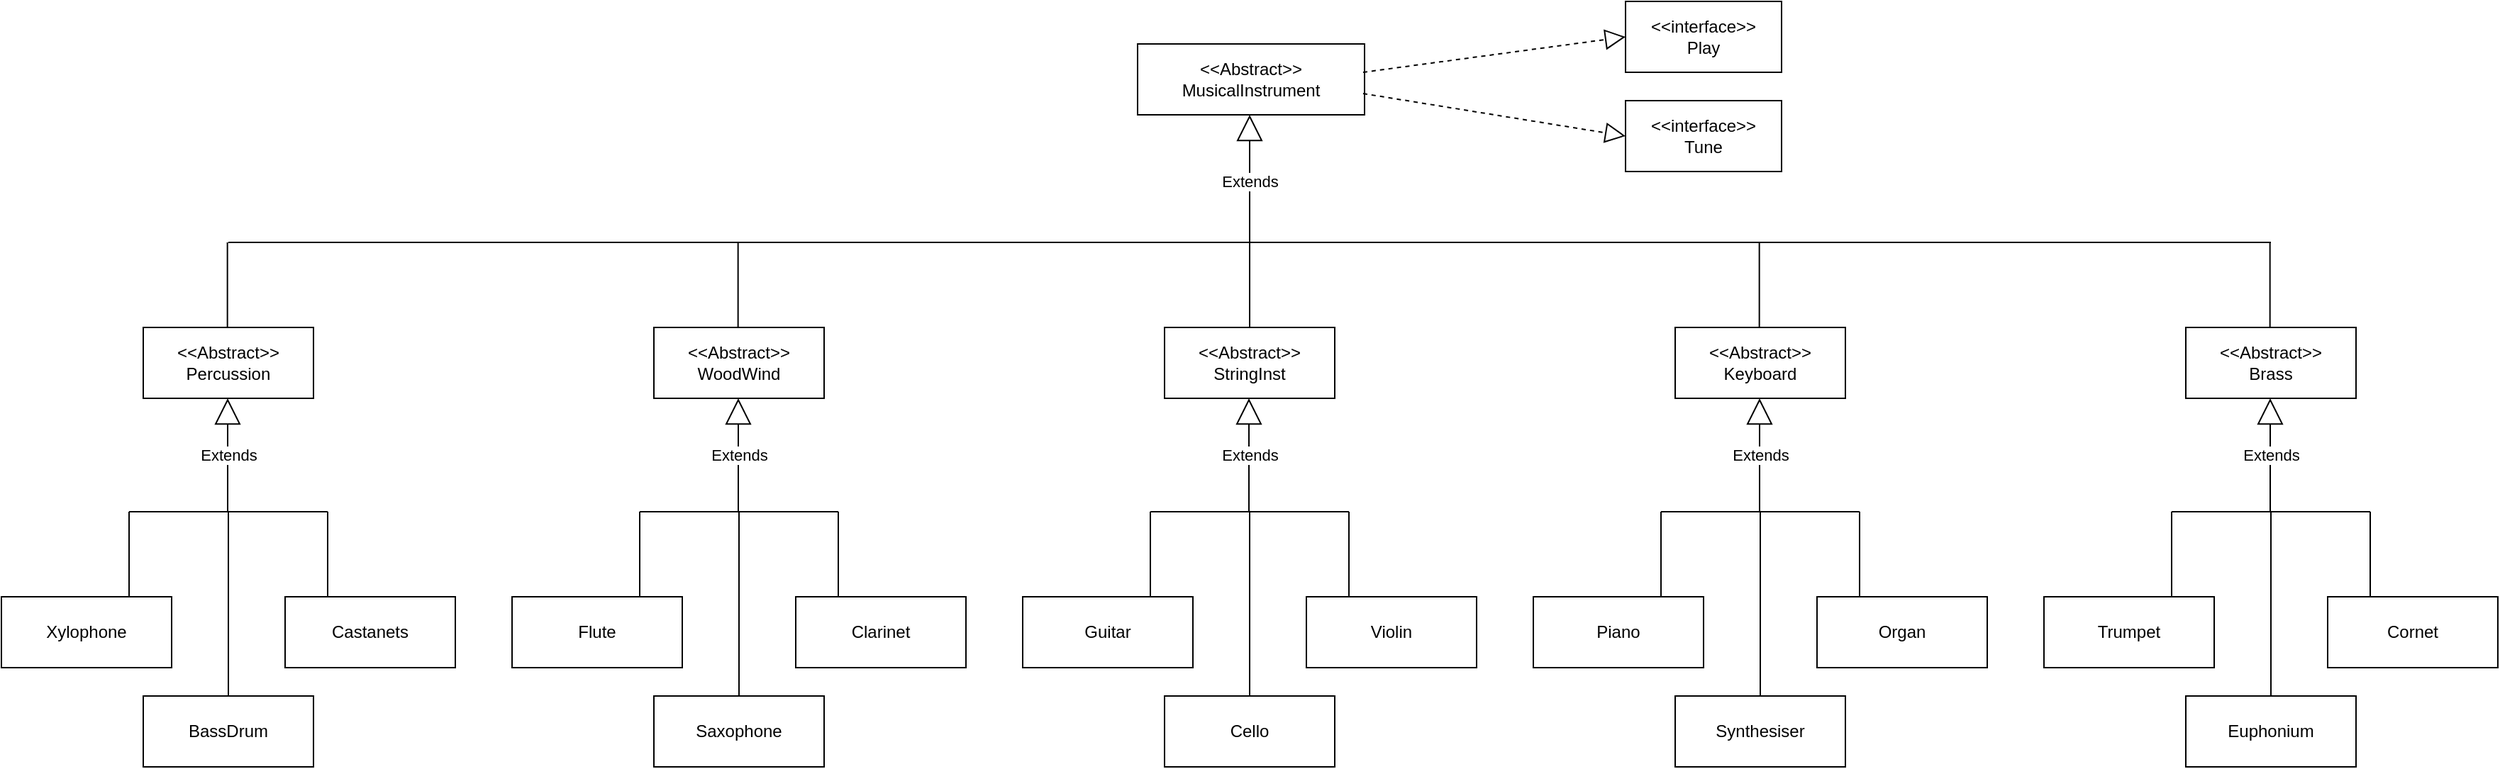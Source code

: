 <mxfile version="23.1.6" type="github" pages="2">
  <diagram name="Page-1" id="c4acf3e9-155e-7222-9cf6-157b1a14988f">
    <mxGraphModel dx="2092" dy="602" grid="1" gridSize="10" guides="1" tooltips="1" connect="1" arrows="1" fold="1" page="1" pageScale="1" pageWidth="850" pageHeight="1100" background="none" math="0" shadow="0">
      <root>
        <mxCell id="0" />
        <mxCell id="1" parent="0" />
        <mxCell id="VwYbgyeqXYnY6n16pQaH-1" value="&amp;lt;&amp;lt;Abstract&amp;gt;&amp;gt;&lt;br&gt;MusicalInstrument" style="html=1;whiteSpace=wrap;" parent="1" vertex="1">
          <mxGeometry x="346" y="40" width="160" height="50" as="geometry" />
        </mxCell>
        <mxCell id="VwYbgyeqXYnY6n16pQaH-15" value="Extends" style="endArrow=block;endSize=16;endFill=0;html=1;rounded=0;" parent="1" edge="1">
          <mxGeometry x="0.375" width="160" relative="1" as="geometry">
            <mxPoint x="425" y="240" as="sourcePoint" />
            <mxPoint x="425" y="90" as="targetPoint" />
            <mxPoint as="offset" />
          </mxGeometry>
        </mxCell>
        <mxCell id="VwYbgyeqXYnY6n16pQaH-19" value="Extends" style="endArrow=block;endSize=16;endFill=0;html=1;rounded=0;" parent="1" edge="1">
          <mxGeometry width="160" relative="1" as="geometry">
            <mxPoint x="424.5" y="370" as="sourcePoint" />
            <mxPoint x="424.5" y="290" as="targetPoint" />
          </mxGeometry>
        </mxCell>
        <mxCell id="VwYbgyeqXYnY6n16pQaH-26" value="" style="endArrow=none;html=1;rounded=0;" parent="1" edge="1">
          <mxGeometry width="50" height="50" relative="1" as="geometry">
            <mxPoint x="64.33" y="240" as="sourcePoint" />
            <mxPoint x="64.33" y="180" as="targetPoint" />
            <Array as="points" />
          </mxGeometry>
        </mxCell>
        <mxCell id="VwYbgyeqXYnY6n16pQaH-28" value="" style="endArrow=none;html=1;rounded=0;" parent="1" edge="1">
          <mxGeometry width="50" height="50" relative="1" as="geometry">
            <mxPoint x="784.33" y="240" as="sourcePoint" />
            <mxPoint x="784.33" y="180" as="targetPoint" />
            <Array as="points" />
          </mxGeometry>
        </mxCell>
        <mxCell id="VwYbgyeqXYnY6n16pQaH-29" value="&amp;lt;&amp;lt;Abstract&amp;gt;&amp;gt;&lt;br&gt;StringInst" style="html=1;whiteSpace=wrap;" parent="1" vertex="1">
          <mxGeometry x="365" y="240" width="120" height="50" as="geometry" />
        </mxCell>
        <mxCell id="VwYbgyeqXYnY6n16pQaH-32" value="&amp;lt;&amp;lt;Abstract&amp;gt;&amp;gt;&lt;br&gt;Brass" style="html=1;whiteSpace=wrap;" parent="1" vertex="1">
          <mxGeometry x="1085" y="240" width="120" height="50" as="geometry" />
        </mxCell>
        <mxCell id="VwYbgyeqXYnY6n16pQaH-33" value="&amp;lt;&amp;lt;Abstract&amp;gt;&amp;gt;&lt;br&gt;Keyboard" style="html=1;whiteSpace=wrap;" parent="1" vertex="1">
          <mxGeometry x="725" y="240" width="120" height="50" as="geometry" />
        </mxCell>
        <mxCell id="VwYbgyeqXYnY6n16pQaH-35" value="&amp;lt;&amp;lt;Abstract&amp;gt;&amp;gt;&lt;br&gt;WoodWind" style="html=1;whiteSpace=wrap;" parent="1" vertex="1">
          <mxGeometry x="5" y="240" width="120" height="50" as="geometry" />
        </mxCell>
        <mxCell id="VwYbgyeqXYnY6n16pQaH-37" value="" style="endArrow=none;html=1;rounded=0;" parent="1" edge="1">
          <mxGeometry width="50" height="50" relative="1" as="geometry">
            <mxPoint x="355" y="370" as="sourcePoint" />
            <mxPoint x="495" y="370" as="targetPoint" />
          </mxGeometry>
        </mxCell>
        <mxCell id="VwYbgyeqXYnY6n16pQaH-38" value="" style="endArrow=none;html=1;rounded=0;" parent="1" edge="1">
          <mxGeometry width="50" height="50" relative="1" as="geometry">
            <mxPoint x="495" y="430" as="sourcePoint" />
            <mxPoint x="495" y="370" as="targetPoint" />
            <Array as="points" />
          </mxGeometry>
        </mxCell>
        <mxCell id="VwYbgyeqXYnY6n16pQaH-39" value="" style="endArrow=none;html=1;rounded=0;" parent="1" edge="1">
          <mxGeometry width="50" height="50" relative="1" as="geometry">
            <mxPoint x="355" y="430" as="sourcePoint" />
            <mxPoint x="355" y="370" as="targetPoint" />
            <Array as="points" />
          </mxGeometry>
        </mxCell>
        <mxCell id="VwYbgyeqXYnY6n16pQaH-40" value="Violin" style="html=1;whiteSpace=wrap;" parent="1" vertex="1">
          <mxGeometry x="465" y="430" width="120" height="50" as="geometry" />
        </mxCell>
        <mxCell id="VwYbgyeqXYnY6n16pQaH-41" value="Guitar" style="html=1;whiteSpace=wrap;" parent="1" vertex="1">
          <mxGeometry x="265" y="430" width="120" height="50" as="geometry" />
        </mxCell>
        <mxCell id="VwYbgyeqXYnY6n16pQaH-46" value="Cello" style="html=1;whiteSpace=wrap;" parent="1" vertex="1">
          <mxGeometry x="365" y="500" width="120" height="50" as="geometry" />
        </mxCell>
        <mxCell id="VwYbgyeqXYnY6n16pQaH-47" value="" style="endArrow=none;html=1;rounded=0;" parent="1" edge="1">
          <mxGeometry width="50" height="50" relative="1" as="geometry">
            <mxPoint x="425" y="500" as="sourcePoint" />
            <mxPoint x="425" y="370" as="targetPoint" />
          </mxGeometry>
        </mxCell>
        <mxCell id="VwYbgyeqXYnY6n16pQaH-56" value="Extends" style="endArrow=block;endSize=16;endFill=0;html=1;rounded=0;" parent="1" edge="1">
          <mxGeometry width="160" relative="1" as="geometry">
            <mxPoint x="64.5" y="370" as="sourcePoint" />
            <mxPoint x="64.5" y="290" as="targetPoint" />
          </mxGeometry>
        </mxCell>
        <mxCell id="VwYbgyeqXYnY6n16pQaH-57" value="" style="endArrow=none;html=1;rounded=0;" parent="1" edge="1">
          <mxGeometry width="50" height="50" relative="1" as="geometry">
            <mxPoint x="-5" y="370" as="sourcePoint" />
            <mxPoint x="135" y="370" as="targetPoint" />
          </mxGeometry>
        </mxCell>
        <mxCell id="VwYbgyeqXYnY6n16pQaH-58" value="" style="endArrow=none;html=1;rounded=0;" parent="1" edge="1">
          <mxGeometry width="50" height="50" relative="1" as="geometry">
            <mxPoint x="135" y="430" as="sourcePoint" />
            <mxPoint x="135" y="370" as="targetPoint" />
            <Array as="points" />
          </mxGeometry>
        </mxCell>
        <mxCell id="VwYbgyeqXYnY6n16pQaH-59" value="" style="endArrow=none;html=1;rounded=0;" parent="1" edge="1">
          <mxGeometry width="50" height="50" relative="1" as="geometry">
            <mxPoint x="-5" y="430" as="sourcePoint" />
            <mxPoint x="-5" y="370" as="targetPoint" />
            <Array as="points" />
          </mxGeometry>
        </mxCell>
        <mxCell id="VwYbgyeqXYnY6n16pQaH-60" value="Clarinet" style="html=1;whiteSpace=wrap;" parent="1" vertex="1">
          <mxGeometry x="105" y="430" width="120" height="50" as="geometry" />
        </mxCell>
        <mxCell id="VwYbgyeqXYnY6n16pQaH-61" value="Flute" style="html=1;whiteSpace=wrap;" parent="1" vertex="1">
          <mxGeometry x="-95" y="430" width="120" height="50" as="geometry" />
        </mxCell>
        <mxCell id="VwYbgyeqXYnY6n16pQaH-62" value="Saxophone" style="html=1;whiteSpace=wrap;" parent="1" vertex="1">
          <mxGeometry x="5" y="500" width="120" height="50" as="geometry" />
        </mxCell>
        <mxCell id="VwYbgyeqXYnY6n16pQaH-63" value="" style="endArrow=none;html=1;rounded=0;" parent="1" edge="1">
          <mxGeometry width="50" height="50" relative="1" as="geometry">
            <mxPoint x="65" y="500" as="sourcePoint" />
            <mxPoint x="65" y="370" as="targetPoint" />
          </mxGeometry>
        </mxCell>
        <mxCell id="VwYbgyeqXYnY6n16pQaH-65" value="&amp;lt;&amp;lt;Abstract&amp;gt;&amp;gt;&lt;br&gt;Percussion" style="html=1;whiteSpace=wrap;" parent="1" vertex="1">
          <mxGeometry x="-355" y="240" width="120" height="50" as="geometry" />
        </mxCell>
        <mxCell id="VwYbgyeqXYnY6n16pQaH-66" value="Extends" style="endArrow=block;endSize=16;endFill=0;html=1;rounded=0;" parent="1" edge="1">
          <mxGeometry width="160" relative="1" as="geometry">
            <mxPoint x="-295.5" y="370" as="sourcePoint" />
            <mxPoint x="-295.5" y="290" as="targetPoint" />
          </mxGeometry>
        </mxCell>
        <mxCell id="VwYbgyeqXYnY6n16pQaH-67" value="" style="endArrow=none;html=1;rounded=0;" parent="1" edge="1">
          <mxGeometry width="50" height="50" relative="1" as="geometry">
            <mxPoint x="-365" y="370" as="sourcePoint" />
            <mxPoint x="-225" y="370" as="targetPoint" />
          </mxGeometry>
        </mxCell>
        <mxCell id="VwYbgyeqXYnY6n16pQaH-68" value="" style="endArrow=none;html=1;rounded=0;" parent="1" edge="1">
          <mxGeometry width="50" height="50" relative="1" as="geometry">
            <mxPoint x="-225" y="430" as="sourcePoint" />
            <mxPoint x="-225" y="370" as="targetPoint" />
            <Array as="points" />
          </mxGeometry>
        </mxCell>
        <mxCell id="VwYbgyeqXYnY6n16pQaH-69" value="" style="endArrow=none;html=1;rounded=0;" parent="1" edge="1">
          <mxGeometry width="50" height="50" relative="1" as="geometry">
            <mxPoint x="-365" y="430" as="sourcePoint" />
            <mxPoint x="-365" y="370" as="targetPoint" />
            <Array as="points" />
          </mxGeometry>
        </mxCell>
        <mxCell id="VwYbgyeqXYnY6n16pQaH-70" value="Castanets" style="html=1;whiteSpace=wrap;" parent="1" vertex="1">
          <mxGeometry x="-255" y="430" width="120" height="50" as="geometry" />
        </mxCell>
        <mxCell id="VwYbgyeqXYnY6n16pQaH-71" value="Xylophone" style="html=1;whiteSpace=wrap;" parent="1" vertex="1">
          <mxGeometry x="-455" y="430" width="120" height="50" as="geometry" />
        </mxCell>
        <mxCell id="VwYbgyeqXYnY6n16pQaH-72" value="BassDrum" style="html=1;whiteSpace=wrap;" parent="1" vertex="1">
          <mxGeometry x="-355" y="500" width="120" height="50" as="geometry" />
        </mxCell>
        <mxCell id="VwYbgyeqXYnY6n16pQaH-73" value="" style="endArrow=none;html=1;rounded=0;" parent="1" edge="1">
          <mxGeometry width="50" height="50" relative="1" as="geometry">
            <mxPoint x="-295" y="500" as="sourcePoint" />
            <mxPoint x="-295" y="370" as="targetPoint" />
          </mxGeometry>
        </mxCell>
        <mxCell id="VwYbgyeqXYnY6n16pQaH-75" value="" style="endArrow=none;html=1;rounded=0;" parent="1" edge="1">
          <mxGeometry width="50" height="50" relative="1" as="geometry">
            <mxPoint x="-295.67" y="240" as="sourcePoint" />
            <mxPoint x="-295.67" y="180" as="targetPoint" />
            <Array as="points" />
          </mxGeometry>
        </mxCell>
        <mxCell id="VwYbgyeqXYnY6n16pQaH-76" value="Extends" style="endArrow=block;endSize=16;endFill=0;html=1;rounded=0;" parent="1" edge="1">
          <mxGeometry width="160" relative="1" as="geometry">
            <mxPoint x="784.5" y="370" as="sourcePoint" />
            <mxPoint x="784.5" y="290" as="targetPoint" />
          </mxGeometry>
        </mxCell>
        <mxCell id="VwYbgyeqXYnY6n16pQaH-77" value="" style="endArrow=none;html=1;rounded=0;" parent="1" edge="1">
          <mxGeometry width="50" height="50" relative="1" as="geometry">
            <mxPoint x="715" y="370" as="sourcePoint" />
            <mxPoint x="855" y="370" as="targetPoint" />
          </mxGeometry>
        </mxCell>
        <mxCell id="VwYbgyeqXYnY6n16pQaH-78" value="" style="endArrow=none;html=1;rounded=0;" parent="1" edge="1">
          <mxGeometry width="50" height="50" relative="1" as="geometry">
            <mxPoint x="855" y="430" as="sourcePoint" />
            <mxPoint x="855" y="370" as="targetPoint" />
            <Array as="points" />
          </mxGeometry>
        </mxCell>
        <mxCell id="VwYbgyeqXYnY6n16pQaH-79" value="" style="endArrow=none;html=1;rounded=0;" parent="1" edge="1">
          <mxGeometry width="50" height="50" relative="1" as="geometry">
            <mxPoint x="715" y="430" as="sourcePoint" />
            <mxPoint x="715" y="370" as="targetPoint" />
            <Array as="points" />
          </mxGeometry>
        </mxCell>
        <mxCell id="VwYbgyeqXYnY6n16pQaH-80" value="Organ" style="html=1;whiteSpace=wrap;" parent="1" vertex="1">
          <mxGeometry x="825" y="430" width="120" height="50" as="geometry" />
        </mxCell>
        <mxCell id="VwYbgyeqXYnY6n16pQaH-81" value="Piano" style="html=1;whiteSpace=wrap;" parent="1" vertex="1">
          <mxGeometry x="625" y="430" width="120" height="50" as="geometry" />
        </mxCell>
        <mxCell id="VwYbgyeqXYnY6n16pQaH-82" value="Synthesiser" style="html=1;whiteSpace=wrap;" parent="1" vertex="1">
          <mxGeometry x="725" y="500" width="120" height="50" as="geometry" />
        </mxCell>
        <mxCell id="VwYbgyeqXYnY6n16pQaH-83" value="" style="endArrow=none;html=1;rounded=0;" parent="1" edge="1">
          <mxGeometry width="50" height="50" relative="1" as="geometry">
            <mxPoint x="785" y="500" as="sourcePoint" />
            <mxPoint x="785" y="370" as="targetPoint" />
          </mxGeometry>
        </mxCell>
        <mxCell id="VwYbgyeqXYnY6n16pQaH-84" value="Extends" style="endArrow=block;endSize=16;endFill=0;html=1;rounded=0;" parent="1" edge="1">
          <mxGeometry width="160" relative="1" as="geometry">
            <mxPoint x="1144.5" y="370" as="sourcePoint" />
            <mxPoint x="1144.5" y="290" as="targetPoint" />
          </mxGeometry>
        </mxCell>
        <mxCell id="VwYbgyeqXYnY6n16pQaH-85" value="" style="endArrow=none;html=1;rounded=0;" parent="1" edge="1">
          <mxGeometry width="50" height="50" relative="1" as="geometry">
            <mxPoint x="1075" y="370" as="sourcePoint" />
            <mxPoint x="1215" y="370" as="targetPoint" />
          </mxGeometry>
        </mxCell>
        <mxCell id="VwYbgyeqXYnY6n16pQaH-86" value="" style="endArrow=none;html=1;rounded=0;" parent="1" edge="1">
          <mxGeometry width="50" height="50" relative="1" as="geometry">
            <mxPoint x="1215" y="430" as="sourcePoint" />
            <mxPoint x="1215" y="370" as="targetPoint" />
            <Array as="points" />
          </mxGeometry>
        </mxCell>
        <mxCell id="VwYbgyeqXYnY6n16pQaH-87" value="" style="endArrow=none;html=1;rounded=0;" parent="1" edge="1">
          <mxGeometry width="50" height="50" relative="1" as="geometry">
            <mxPoint x="1075" y="430" as="sourcePoint" />
            <mxPoint x="1075" y="370" as="targetPoint" />
            <Array as="points" />
          </mxGeometry>
        </mxCell>
        <mxCell id="VwYbgyeqXYnY6n16pQaH-88" value="Cornet" style="html=1;whiteSpace=wrap;" parent="1" vertex="1">
          <mxGeometry x="1185" y="430" width="120" height="50" as="geometry" />
        </mxCell>
        <mxCell id="VwYbgyeqXYnY6n16pQaH-89" value="Trumpet" style="html=1;whiteSpace=wrap;" parent="1" vertex="1">
          <mxGeometry x="985" y="430" width="120" height="50" as="geometry" />
        </mxCell>
        <mxCell id="VwYbgyeqXYnY6n16pQaH-90" value="Euphonium" style="html=1;whiteSpace=wrap;" parent="1" vertex="1">
          <mxGeometry x="1085" y="500" width="120" height="50" as="geometry" />
        </mxCell>
        <mxCell id="VwYbgyeqXYnY6n16pQaH-91" value="" style="endArrow=none;html=1;rounded=0;" parent="1" edge="1">
          <mxGeometry width="50" height="50" relative="1" as="geometry">
            <mxPoint x="1145" y="500" as="sourcePoint" />
            <mxPoint x="1145" y="370" as="targetPoint" />
          </mxGeometry>
        </mxCell>
        <mxCell id="VwYbgyeqXYnY6n16pQaH-92" value="" style="endArrow=none;html=1;rounded=0;" parent="1" edge="1">
          <mxGeometry width="50" height="50" relative="1" as="geometry">
            <mxPoint x="1144.33" y="240" as="sourcePoint" />
            <mxPoint x="1144.33" y="180" as="targetPoint" />
            <Array as="points" />
          </mxGeometry>
        </mxCell>
        <mxCell id="VwYbgyeqXYnY6n16pQaH-101" value="" style="endArrow=block;dashed=1;endFill=0;endSize=12;html=1;rounded=0;entryX=0;entryY=0.5;entryDx=0;entryDy=0;" parent="1" target="VwYbgyeqXYnY6n16pQaH-102" edge="1">
          <mxGeometry width="160" relative="1" as="geometry">
            <mxPoint x="505" y="60" as="sourcePoint" />
            <mxPoint x="665" y="60" as="targetPoint" />
          </mxGeometry>
        </mxCell>
        <mxCell id="VwYbgyeqXYnY6n16pQaH-102" value="&amp;lt;&amp;lt;interface&amp;gt;&amp;gt;&lt;br&gt;Play" style="html=1;whiteSpace=wrap;" parent="1" vertex="1">
          <mxGeometry x="690" y="10" width="110" height="50" as="geometry" />
        </mxCell>
        <mxCell id="VwYbgyeqXYnY6n16pQaH-103" value="&amp;lt;&amp;lt;interface&amp;gt;&amp;gt;&lt;br&gt;Tune" style="html=1;whiteSpace=wrap;" parent="1" vertex="1">
          <mxGeometry x="690" y="80" width="110" height="50" as="geometry" />
        </mxCell>
        <mxCell id="VwYbgyeqXYnY6n16pQaH-105" value="" style="endArrow=block;dashed=1;endFill=0;endSize=12;html=1;rounded=0;entryX=0;entryY=0.5;entryDx=0;entryDy=0;" parent="1" target="VwYbgyeqXYnY6n16pQaH-103" edge="1">
          <mxGeometry width="160" relative="1" as="geometry">
            <mxPoint x="505" y="75" as="sourcePoint" />
            <mxPoint x="690" y="50" as="targetPoint" />
          </mxGeometry>
        </mxCell>
        <mxCell id="67XdJ2itMmza3kjSckhk-11" value="" style="endArrow=none;html=1;rounded=0;" parent="1" edge="1">
          <mxGeometry width="50" height="50" relative="1" as="geometry">
            <mxPoint x="70" y="180" as="sourcePoint" />
            <mxPoint x="1145" y="180" as="targetPoint" />
          </mxGeometry>
        </mxCell>
        <mxCell id="67XdJ2itMmza3kjSckhk-12" value="" style="endArrow=none;html=1;rounded=0;" parent="1" edge="1">
          <mxGeometry width="50" height="50" relative="1" as="geometry">
            <mxPoint x="-295" y="180" as="sourcePoint" />
            <mxPoint x="70" y="180" as="targetPoint" />
          </mxGeometry>
        </mxCell>
      </root>
    </mxGraphModel>
  </diagram>
  <diagram id="3sXM__8lgrnaIp6EIEHx" name="Page-2">
    <mxGraphModel dx="2092" dy="602" grid="1" gridSize="10" guides="1" tooltips="1" connect="1" arrows="1" fold="1" page="1" pageScale="1" pageWidth="850" pageHeight="1100" math="0" shadow="0">
      <root>
        <mxCell id="0" />
        <mxCell id="1" parent="0" />
        <mxCell id="wWvbnRaUt92-p2GNaJ0o-5" value="MusicalInstrument&lt;br&gt;&amp;lt;&amp;lt;Abstract&amp;gt;&amp;gt;" style="swimlane;fontStyle=1;align=center;verticalAlign=top;childLayout=stackLayout;horizontal=1;startSize=40;horizontalStack=0;resizeParent=1;resizeParentMax=0;resizeLast=0;collapsible=1;marginBottom=0;whiteSpace=wrap;html=1;" parent="1" vertex="1">
          <mxGeometry x="330" y="40" width="510" height="430" as="geometry" />
        </mxCell>
        <mxCell id="wWvbnRaUt92-p2GNaJ0o-6" value="# volume: double&lt;br&gt;# timber: String&lt;br&gt;# originCountry: String&lt;br&gt;# notes: String&lt;br&gt;# pitch: String&lt;br&gt;# electrical: boolean&lt;br&gt;# material: String" style="text;strokeColor=none;fillColor=none;align=left;verticalAlign=top;spacingLeft=4;spacingRight=4;overflow=hidden;rotatable=0;points=[[0,0.5],[1,0.5]];portConstraint=eastwest;whiteSpace=wrap;html=1;" parent="wWvbnRaUt92-p2GNaJ0o-5" vertex="1">
          <mxGeometry y="40" width="510" height="110" as="geometry" />
        </mxCell>
        <mxCell id="wWvbnRaUt92-p2GNaJ0o-7" value="" style="line;strokeWidth=1;fillColor=none;align=left;verticalAlign=middle;spacingTop=-1;spacingLeft=3;spacingRight=3;rotatable=0;labelPosition=right;points=[];portConstraint=eastwest;strokeColor=inherit;" parent="wWvbnRaUt92-p2GNaJ0o-5" vertex="1">
          <mxGeometry y="150" width="510" height="8" as="geometry" />
        </mxCell>
        <mxCell id="wWvbnRaUt92-p2GNaJ0o-8" value="+ MusicalInstruments()&lt;br&gt;+ MusicalInstruments( volume: double, timber: String, originCountry: String, notes: String, pitch: String, electrical: boolean)&lt;br&gt;+ MusicalInstruments(musicalInstruments m)&lt;br&gt;+ getVolume(): double&lt;br&gt;+ getTimber(): String&lt;br&gt;+ getOriginCountry(): String&lt;br&gt;+ getNotes(): String&lt;br&gt;+ getPitch(): String&lt;br&gt;+ getElectrical(): boolean&lt;br&gt;+ isBigger(): boolean&lt;br style=&quot;border-color: var(--border-color);&quot;&gt;+ isSmaller(): boolean&lt;br&gt;+ getShape(): String&lt;br style=&quot;border-color: var(--border-color);&quot;&gt;+ toString(): String&lt;br&gt;+ tuningMechanism(): String&lt;br&gt;+ tuningStability(): boolean&lt;br&gt;+ equals(Object o): boolean&lt;br&gt;+ getMaterial() : String&lt;div&gt;&lt;br/&gt;&lt;/div&gt;" style="text;strokeColor=none;fillColor=none;align=left;verticalAlign=top;spacingLeft=4;spacingRight=4;overflow=hidden;rotatable=0;points=[[0,0.5],[1,0.5]];portConstraint=eastwest;whiteSpace=wrap;html=1;" parent="wWvbnRaUt92-p2GNaJ0o-5" vertex="1">
          <mxGeometry y="158" width="510" height="272" as="geometry" />
        </mxCell>
        <mxCell id="wWvbnRaUt92-p2GNaJ0o-30" value="Percussion &amp;lt;&amp;lt;extends&amp;gt;&amp;gt; MusicalInstruments&lt;br&gt;&amp;lt;&amp;lt;Abstract&amp;gt;&amp;gt;" style="swimlane;fontStyle=1;align=center;verticalAlign=top;childLayout=stackLayout;horizontal=1;startSize=40;horizontalStack=0;resizeParent=1;resizeParentMax=0;resizeLast=0;collapsible=1;marginBottom=0;whiteSpace=wrap;html=1;" parent="1" vertex="1">
          <mxGeometry x="-470" y="570" width="340" height="200" as="geometry" />
        </mxCell>
        <mxCell id="wWvbnRaUt92-p2GNaJ0o-31" value="&lt;br&gt;# durationOfNote: String" style="text;strokeColor=none;fillColor=none;align=left;verticalAlign=top;spacingLeft=4;spacingRight=4;overflow=hidden;rotatable=0;points=[[0,0.5],[1,0.5]];portConstraint=eastwest;whiteSpace=wrap;html=1;" parent="wWvbnRaUt92-p2GNaJ0o-30" vertex="1">
          <mxGeometry y="40" width="340" height="50" as="geometry" />
        </mxCell>
        <mxCell id="wWvbnRaUt92-p2GNaJ0o-33" value="" style="line;strokeWidth=1;fillColor=none;align=left;verticalAlign=middle;spacingTop=-1;spacingLeft=3;spacingRight=3;rotatable=0;labelPosition=right;points=[];portConstraint=eastwest;strokeColor=inherit;" parent="wWvbnRaUt92-p2GNaJ0o-30" vertex="1">
          <mxGeometry y="90" width="340" height="8" as="geometry" />
        </mxCell>
        <mxCell id="wWvbnRaUt92-p2GNaJ0o-34" value="+ Percussion()&lt;br&gt;+ Percussion(String)&lt;br&gt;+ Percussion(Percussion p)&lt;br&gt;+ getDurationOfNote(): String&lt;br&gt;+ toString(): String&lt;br&gt;+ equals(Object o): boolean" style="text;strokeColor=none;fillColor=none;align=left;verticalAlign=top;spacingLeft=4;spacingRight=4;overflow=hidden;rotatable=0;points=[[0,0.5],[1,0.5]];portConstraint=eastwest;whiteSpace=wrap;html=1;" parent="wWvbnRaUt92-p2GNaJ0o-30" vertex="1">
          <mxGeometry y="98" width="340" height="102" as="geometry" />
        </mxCell>
        <mxCell id="wWvbnRaUt92-p2GNaJ0o-43" value="WoodWind &amp;lt;&amp;lt;extends&amp;gt;&amp;gt; MusicalInstruments&lt;br&gt;&amp;lt;&amp;lt;Abstract&amp;gt;&amp;gt;" style="swimlane;fontStyle=1;align=center;verticalAlign=top;childLayout=stackLayout;horizontal=1;startSize=40;horizontalStack=0;resizeParent=1;resizeParentMax=0;resizeLast=0;collapsible=1;marginBottom=0;whiteSpace=wrap;html=1;" parent="1" vertex="1">
          <mxGeometry x="-10" y="584" width="320" height="190" as="geometry" />
        </mxCell>
        <mxCell id="wWvbnRaUt92-p2GNaJ0o-44" value="# length: double" style="text;strokeColor=none;fillColor=none;align=left;verticalAlign=top;spacingLeft=4;spacingRight=4;overflow=hidden;rotatable=0;points=[[0,0.5],[1,0.5]];portConstraint=eastwest;whiteSpace=wrap;html=1;" parent="wWvbnRaUt92-p2GNaJ0o-43" vertex="1">
          <mxGeometry y="40" width="320" height="40" as="geometry" />
        </mxCell>
        <mxCell id="wWvbnRaUt92-p2GNaJ0o-45" value="" style="line;strokeWidth=1;fillColor=none;align=left;verticalAlign=middle;spacingTop=-1;spacingLeft=3;spacingRight=3;rotatable=0;labelPosition=right;points=[];portConstraint=eastwest;strokeColor=inherit;" parent="wWvbnRaUt92-p2GNaJ0o-43" vertex="1">
          <mxGeometry y="80" width="320" height="8" as="geometry" />
        </mxCell>
        <mxCell id="wWvbnRaUt92-p2GNaJ0o-46" value="+ WoodWind()&lt;br&gt;+ WoodWind(length: double)&lt;br&gt;+ WoodWind(woodWind w)&lt;br&gt;+ getLength(): double&lt;br&gt;+ toString(): String&lt;br&gt;+ equals(Object o): boolean" style="text;strokeColor=none;fillColor=none;align=left;verticalAlign=top;spacingLeft=4;spacingRight=4;overflow=hidden;rotatable=0;points=[[0,0.5],[1,0.5]];portConstraint=eastwest;whiteSpace=wrap;html=1;" parent="wWvbnRaUt92-p2GNaJ0o-43" vertex="1">
          <mxGeometry y="88" width="320" height="102" as="geometry" />
        </mxCell>
        <mxCell id="Y4-Tn5Xb6IdavVXJyYZS-15" value="&amp;lt;&amp;lt;Interface&amp;gt;&amp;gt;&lt;br&gt;Tune" style="swimlane;fontStyle=0;childLayout=stackLayout;horizontal=1;startSize=26;fillColor=none;horizontalStack=0;resizeParent=1;resizeParentMax=0;resizeLast=0;collapsible=1;marginBottom=0;whiteSpace=wrap;html=1;" parent="1" vertex="1">
          <mxGeometry x="-25" y="400" width="190" height="78" as="geometry" />
        </mxCell>
        <mxCell id="Y4-Tn5Xb6IdavVXJyYZS-17" value="+ tuningMechanism(): String" style="text;strokeColor=none;fillColor=none;align=left;verticalAlign=top;spacingLeft=4;spacingRight=4;overflow=hidden;rotatable=0;points=[[0,0.5],[1,0.5]];portConstraint=eastwest;whiteSpace=wrap;html=1;" parent="Y4-Tn5Xb6IdavVXJyYZS-15" vertex="1">
          <mxGeometry y="26" width="190" height="26" as="geometry" />
        </mxCell>
        <mxCell id="Y4-Tn5Xb6IdavVXJyYZS-18" value="+ tuningStability(): boolean" style="text;strokeColor=none;fillColor=none;align=left;verticalAlign=top;spacingLeft=4;spacingRight=4;overflow=hidden;rotatable=0;points=[[0,0.5],[1,0.5]];portConstraint=eastwest;whiteSpace=wrap;html=1;" parent="Y4-Tn5Xb6IdavVXJyYZS-15" vertex="1">
          <mxGeometry y="52" width="190" height="26" as="geometry" />
        </mxCell>
        <mxCell id="Y4-Tn5Xb6IdavVXJyYZS-20" value="" style="endArrow=block;dashed=1;endFill=0;endSize=12;html=1;rounded=0;entryX=1.025;entryY=0.165;entryDx=0;entryDy=0;entryPerimeter=0;exitX=-0.007;exitY=0.738;exitDx=0;exitDy=0;exitPerimeter=0;" parent="1" source="wWvbnRaUt92-p2GNaJ0o-8" target="Y4-Tn5Xb6IdavVXJyYZS-15" edge="1">
          <mxGeometry width="160" relative="1" as="geometry">
            <mxPoint x="329" y="301" as="sourcePoint" />
            <mxPoint x="170" y="380" as="targetPoint" />
          </mxGeometry>
        </mxCell>
        <mxCell id="Y4-Tn5Xb6IdavVXJyYZS-22" value="Extends" style="endArrow=block;endSize=16;endFill=0;html=1;rounded=0;entryX=0.376;entryY=1.024;entryDx=0;entryDy=0;entryPerimeter=0;" parent="1" target="wWvbnRaUt92-p2GNaJ0o-8" edge="1">
          <mxGeometry width="160" relative="1" as="geometry">
            <mxPoint x="522" y="560" as="sourcePoint" />
            <mxPoint x="362.29" y="384.046" as="targetPoint" />
          </mxGeometry>
        </mxCell>
        <mxCell id="ruNTNjnIQSw9dJLoCCky-1" value="" style="endArrow=none;html=1;rounded=0;" parent="1" edge="1">
          <mxGeometry width="50" height="50" relative="1" as="geometry">
            <mxPoint x="-300" y="560" as="sourcePoint" />
            <mxPoint x="1550" y="560" as="targetPoint" />
          </mxGeometry>
        </mxCell>
        <mxCell id="ruNTNjnIQSw9dJLoCCky-2" value="" style="endArrow=none;html=1;rounded=0;exitX=0.5;exitY=0;exitDx=0;exitDy=0;" parent="1" source="wWvbnRaUt92-p2GNaJ0o-43" edge="1">
          <mxGeometry width="50" height="50" relative="1" as="geometry">
            <mxPoint x="210" y="600" as="sourcePoint" />
            <mxPoint x="150" y="560" as="targetPoint" />
          </mxGeometry>
        </mxCell>
        <mxCell id="ruNTNjnIQSw9dJLoCCky-4" value="" style="endArrow=none;html=1;rounded=0;exitX=0.5;exitY=0;exitDx=0;exitDy=0;" parent="1" source="wWvbnRaUt92-p2GNaJ0o-30" edge="1">
          <mxGeometry width="50" height="50" relative="1" as="geometry">
            <mxPoint x="-220" y="590" as="sourcePoint" />
            <mxPoint x="-300" y="560" as="targetPoint" />
          </mxGeometry>
        </mxCell>
        <mxCell id="dEGA_bCqO4jVMYCDkHFc-1" value="StringInst &amp;lt;&amp;lt;extends&amp;gt;&amp;gt; MusicalInstruments&lt;br&gt;&amp;lt;&amp;lt;Abstract&amp;gt;&amp;gt;" style="swimlane;fontStyle=1;align=center;verticalAlign=top;childLayout=stackLayout;horizontal=1;startSize=40;horizontalStack=0;resizeParent=1;resizeParentMax=0;resizeLast=0;collapsible=1;marginBottom=0;whiteSpace=wrap;html=1;" parent="1" vertex="1">
          <mxGeometry x="460" y="590" width="320" height="190" as="geometry" />
        </mxCell>
        <mxCell id="dEGA_bCqO4jVMYCDkHFc-2" value="# nbOfStrings: int&lt;div&gt;&lt;br/&gt;&lt;/div&gt;" style="text;strokeColor=none;fillColor=none;align=left;verticalAlign=top;spacingLeft=4;spacingRight=4;overflow=hidden;rotatable=0;points=[[0,0.5],[1,0.5]];portConstraint=eastwest;whiteSpace=wrap;html=1;" parent="dEGA_bCqO4jVMYCDkHFc-1" vertex="1">
          <mxGeometry y="40" width="320" height="30" as="geometry" />
        </mxCell>
        <mxCell id="dEGA_bCqO4jVMYCDkHFc-3" value="" style="line;strokeWidth=1;fillColor=none;align=left;verticalAlign=middle;spacingTop=-1;spacingLeft=3;spacingRight=3;rotatable=0;labelPosition=right;points=[];portConstraint=eastwest;strokeColor=inherit;" parent="dEGA_bCqO4jVMYCDkHFc-1" vertex="1">
          <mxGeometry y="70" width="320" height="8" as="geometry" />
        </mxCell>
        <mxCell id="dEGA_bCqO4jVMYCDkHFc-4" value="+ StringInst()&lt;br&gt;+ StringInst(nbOfStrings: int)&lt;br&gt;+ StringInst(String s)&lt;br&gt;+ getNbOfStrings(): int&lt;br&gt;+ toString(): String&lt;br&gt;+ equals(Object o): boolean" style="text;strokeColor=none;fillColor=none;align=left;verticalAlign=top;spacingLeft=4;spacingRight=4;overflow=hidden;rotatable=0;points=[[0,0.5],[1,0.5]];portConstraint=eastwest;whiteSpace=wrap;html=1;" parent="dEGA_bCqO4jVMYCDkHFc-1" vertex="1">
          <mxGeometry y="78" width="320" height="112" as="geometry" />
        </mxCell>
        <mxCell id="dEGA_bCqO4jVMYCDkHFc-5" value="" style="endArrow=none;html=1;rounded=0;exitX=0.5;exitY=0;exitDx=0;exitDy=0;" parent="1" source="dEGA_bCqO4jVMYCDkHFc-1" edge="1">
          <mxGeometry width="50" height="50" relative="1" as="geometry">
            <mxPoint x="330" y="610" as="sourcePoint" />
            <mxPoint x="620" y="560" as="targetPoint" />
          </mxGeometry>
        </mxCell>
        <mxCell id="qwCtivi4xOOy-BtwJOuV-1" value="Keyboard &amp;lt;&amp;lt;extends&amp;gt;&amp;gt; MusicalInstruments&lt;br&gt;&amp;lt;&amp;lt;Abstract&amp;gt;&amp;gt;" style="swimlane;fontStyle=1;align=center;verticalAlign=top;childLayout=stackLayout;horizontal=1;startSize=40;horizontalStack=0;resizeParent=1;resizeParentMax=0;resizeLast=0;collapsible=1;marginBottom=0;whiteSpace=wrap;html=1;" parent="1" vertex="1">
          <mxGeometry x="880" y="600" width="400" height="250" as="geometry" />
        </mxCell>
        <mxCell id="qwCtivi4xOOy-BtwJOuV-2" value="# IsTouchSensitive: boolean&lt;br&gt;# hasBench: boolean&lt;br&gt;# hasKeyCover: boolean" style="text;strokeColor=none;fillColor=none;align=left;verticalAlign=top;spacingLeft=4;spacingRight=4;overflow=hidden;rotatable=0;points=[[0,0.5],[1,0.5]];portConstraint=eastwest;whiteSpace=wrap;html=1;" parent="qwCtivi4xOOy-BtwJOuV-1" vertex="1">
          <mxGeometry y="40" width="400" height="50" as="geometry" />
        </mxCell>
        <mxCell id="qwCtivi4xOOy-BtwJOuV-3" value="" style="line;strokeWidth=1;fillColor=none;align=left;verticalAlign=middle;spacingTop=-1;spacingLeft=3;spacingRight=3;rotatable=0;labelPosition=right;points=[];portConstraint=eastwest;strokeColor=inherit;" parent="qwCtivi4xOOy-BtwJOuV-1" vertex="1">
          <mxGeometry y="90" width="400" height="10" as="geometry" />
        </mxCell>
        <mxCell id="qwCtivi4xOOy-BtwJOuV-4" value="+ Keyboard()&lt;br&gt;+ Keyboard(IsTouchSensitive: boolean, hasBench: boolean, hasKeyCover: boolean)&lt;br&gt;+ Keyboard(Keyboard k)&lt;br&gt;+ IsTouchSensitive(): boolean&lt;br&gt;+ hasBench(): boolean&lt;br&gt;+ hasKeyCover: boolean&lt;br style=&quot;border-color: var(--border-color);&quot;&gt;+ toString(): String&lt;br&gt;+ equals(Object o): boolean" style="text;strokeColor=none;fillColor=none;align=left;verticalAlign=top;spacingLeft=4;spacingRight=4;overflow=hidden;rotatable=0;points=[[0,0.5],[1,0.5]];portConstraint=eastwest;whiteSpace=wrap;html=1;" parent="qwCtivi4xOOy-BtwJOuV-1" vertex="1">
          <mxGeometry y="100" width="400" height="150" as="geometry" />
        </mxCell>
        <mxCell id="qwCtivi4xOOy-BtwJOuV-5" value="" style="endArrow=none;html=1;rounded=0;exitX=0.5;exitY=0;exitDx=0;exitDy=0;" parent="1" source="qwCtivi4xOOy-BtwJOuV-1" edge="1">
          <mxGeometry width="50" height="50" relative="1" as="geometry">
            <mxPoint x="630" y="620" as="sourcePoint" />
            <mxPoint x="1080" y="560" as="targetPoint" />
          </mxGeometry>
        </mxCell>
        <mxCell id="_I7KG6h1P40girRE5gyE-2" value="Brass &amp;lt;&amp;lt;extends&amp;gt;&amp;gt; MusicalInstruments&lt;br&gt;&amp;lt;&amp;lt;Abstract&amp;gt;&amp;gt;" style="swimlane;fontStyle=1;align=center;verticalAlign=top;childLayout=stackLayout;horizontal=1;startSize=40;horizontalStack=0;resizeParent=1;resizeParentMax=0;resizeLast=0;collapsible=1;marginBottom=0;whiteSpace=wrap;html=1;" parent="1" vertex="1">
          <mxGeometry x="1390" y="600" width="320" height="242" as="geometry" />
        </mxCell>
        <mxCell id="_I7KG6h1P40girRE5gyE-3" value="# boreSize: double&lt;br&gt;# bellSize: double&lt;br&gt;# valveType: String" style="text;strokeColor=none;fillColor=none;align=left;verticalAlign=top;spacingLeft=4;spacingRight=4;overflow=hidden;rotatable=0;points=[[0,0.5],[1,0.5]];portConstraint=eastwest;whiteSpace=wrap;html=1;" parent="_I7KG6h1P40girRE5gyE-2" vertex="1">
          <mxGeometry y="40" width="320" height="54" as="geometry" />
        </mxCell>
        <mxCell id="_I7KG6h1P40girRE5gyE-4" value="" style="line;strokeWidth=1;fillColor=none;align=left;verticalAlign=middle;spacingTop=-1;spacingLeft=3;spacingRight=3;rotatable=0;labelPosition=right;points=[];portConstraint=eastwest;strokeColor=inherit;" parent="_I7KG6h1P40girRE5gyE-2" vertex="1">
          <mxGeometry y="94" width="320" height="8" as="geometry" />
        </mxCell>
        <mxCell id="_I7KG6h1P40girRE5gyE-5" value="+ Brass()&lt;br&gt;+ Brass(boreSize: double, bellSize: double, valveType: string)&lt;br&gt;+ Brass(Brass b)&lt;br&gt;+ getBoreSize(): double&lt;br&gt;+ getBellSize(): double&lt;br&gt;+ getValveType(): String&lt;br&gt;+ toString(): String&lt;br&gt;+ equals(Object o): boolean" style="text;strokeColor=none;fillColor=none;align=left;verticalAlign=top;spacingLeft=4;spacingRight=4;overflow=hidden;rotatable=0;points=[[0,0.5],[1,0.5]];portConstraint=eastwest;whiteSpace=wrap;html=1;" parent="_I7KG6h1P40girRE5gyE-2" vertex="1">
          <mxGeometry y="102" width="320" height="140" as="geometry" />
        </mxCell>
        <mxCell id="_I7KG6h1P40girRE5gyE-6" value="" style="endArrow=none;html=1;rounded=0;exitX=0.5;exitY=0;exitDx=0;exitDy=0;" parent="1" source="_I7KG6h1P40girRE5gyE-2" edge="1">
          <mxGeometry width="50" height="50" relative="1" as="geometry">
            <mxPoint x="1030" y="600" as="sourcePoint" />
            <mxPoint x="1550" y="560" as="targetPoint" />
          </mxGeometry>
        </mxCell>
        <mxCell id="bglpKrohoVvRzeqZhUQ1-1" value="Xylophone &amp;lt;&amp;lt;extends&amp;gt;&amp;gt; Percussion" style="swimlane;fontStyle=1;align=center;verticalAlign=top;childLayout=stackLayout;horizontal=1;startSize=40;horizontalStack=0;resizeParent=1;resizeParentMax=0;resizeLast=0;collapsible=1;marginBottom=0;whiteSpace=wrap;html=1;" parent="1" vertex="1">
          <mxGeometry x="-530" y="887.5" width="180" height="200" as="geometry" />
        </mxCell>
        <mxCell id="bglpKrohoVvRzeqZhUQ1-2" value="#nbOfBars: String&lt;br&gt;#malletsType: String" style="text;strokeColor=none;fillColor=none;align=left;verticalAlign=top;spacingLeft=4;spacingRight=4;overflow=hidden;rotatable=0;points=[[0,0.5],[1,0.5]];portConstraint=eastwest;whiteSpace=wrap;html=1;" parent="bglpKrohoVvRzeqZhUQ1-1" vertex="1">
          <mxGeometry y="40" width="180" height="40" as="geometry" />
        </mxCell>
        <mxCell id="bglpKrohoVvRzeqZhUQ1-3" value="" style="line;strokeWidth=1;fillColor=none;align=left;verticalAlign=middle;spacingTop=-1;spacingLeft=3;spacingRight=3;rotatable=0;labelPosition=right;points=[];portConstraint=eastwest;strokeColor=inherit;" parent="bglpKrohoVvRzeqZhUQ1-1" vertex="1">
          <mxGeometry y="80" width="180" height="8" as="geometry" />
        </mxCell>
        <mxCell id="bglpKrohoVvRzeqZhUQ1-4" value="+ Xylophone()&lt;br&gt;+ Xylophone(String, String)&lt;br&gt;+ Xylophone(Xylophone X)&lt;br&gt;+ getNbOfBars(): String&lt;br&gt;+ getMalletsType(): String&lt;br&gt;+ toString(): String&lt;br&gt;+ equals(Object o): boolean" style="text;strokeColor=none;fillColor=none;align=left;verticalAlign=top;spacingLeft=4;spacingRight=4;overflow=hidden;rotatable=0;points=[[0,0.5],[1,0.5]];portConstraint=eastwest;whiteSpace=wrap;html=1;" parent="bglpKrohoVvRzeqZhUQ1-1" vertex="1">
          <mxGeometry y="88" width="180" height="112" as="geometry" />
        </mxCell>
        <mxCell id="kGK1JUWnZpYBYA5NfRCf-1" value="Extends" style="endArrow=block;endSize=16;endFill=0;html=1;rounded=0;entryX=0.466;entryY=1.065;entryDx=0;entryDy=0;entryPerimeter=0;" parent="1" target="wWvbnRaUt92-p2GNaJ0o-34" edge="1">
          <mxGeometry width="160" relative="1" as="geometry">
            <mxPoint x="-310" y="840" as="sourcePoint" />
            <mxPoint x="-170" y="840" as="targetPoint" />
          </mxGeometry>
        </mxCell>
        <mxCell id="kGK1JUWnZpYBYA5NfRCf-2" value="" style="endArrow=none;html=1;rounded=0;" parent="1" edge="1">
          <mxGeometry width="50" height="50" relative="1" as="geometry">
            <mxPoint x="-440" y="842.5" as="sourcePoint" />
            <mxPoint x="-190" y="842.5" as="targetPoint" />
          </mxGeometry>
        </mxCell>
        <mxCell id="kGK1JUWnZpYBYA5NfRCf-3" value="" style="endArrow=none;html=1;rounded=0;exitX=0.5;exitY=0;exitDx=0;exitDy=0;" parent="1" source="bglpKrohoVvRzeqZhUQ1-1" edge="1">
          <mxGeometry width="50" height="50" relative="1" as="geometry">
            <mxPoint x="-680" y="892.5" as="sourcePoint" />
            <mxPoint x="-440" y="842.5" as="targetPoint" />
          </mxGeometry>
        </mxCell>
        <mxCell id="kGK1JUWnZpYBYA5NfRCf-4" value="BassDrum &amp;lt;&amp;lt;extends&amp;gt;&amp;gt; Percussion" style="swimlane;fontStyle=1;align=center;verticalAlign=top;childLayout=stackLayout;horizontal=1;startSize=40;horizontalStack=0;resizeParent=1;resizeParentMax=0;resizeLast=0;collapsible=1;marginBottom=0;whiteSpace=wrap;html=1;" parent="1" vertex="1">
          <mxGeometry x="-410" y="1112.5" width="210" height="220" as="geometry" />
        </mxCell>
        <mxCell id="kGK1JUWnZpYBYA5NfRCf-5" value="# diameter: double&lt;br&gt;# nbOfLugs: int&lt;br&gt;# hasKickDrumSpurs: boolean" style="text;strokeColor=none;fillColor=none;align=left;verticalAlign=top;spacingLeft=4;spacingRight=4;overflow=hidden;rotatable=0;points=[[0,0.5],[1,0.5]];portConstraint=eastwest;whiteSpace=wrap;html=1;" parent="kGK1JUWnZpYBYA5NfRCf-4" vertex="1">
          <mxGeometry y="40" width="210" height="46" as="geometry" />
        </mxCell>
        <mxCell id="kGK1JUWnZpYBYA5NfRCf-6" value="" style="line;strokeWidth=1;fillColor=none;align=left;verticalAlign=middle;spacingTop=-1;spacingLeft=3;spacingRight=3;rotatable=0;labelPosition=right;points=[];portConstraint=eastwest;strokeColor=inherit;" parent="kGK1JUWnZpYBYA5NfRCf-4" vertex="1">
          <mxGeometry y="86" width="210" height="8" as="geometry" />
        </mxCell>
        <mxCell id="kGK1JUWnZpYBYA5NfRCf-7" value="+ BassDrum()&lt;br&gt;+ BassDrum(double, int, boolean)&lt;br&gt;+ BassDrum(BassDrum bd)&lt;br&gt;+ getDiameter(): double&lt;br&gt;+ getNbOfLugs(): int&lt;br&gt;+ hasKickDrumSpurs(): boolean&lt;br&gt;+ toString(): String&lt;br&gt;+ equals(Object o): boolean" style="text;strokeColor=none;fillColor=none;align=left;verticalAlign=top;spacingLeft=4;spacingRight=4;overflow=hidden;rotatable=0;points=[[0,0.5],[1,0.5]];portConstraint=eastwest;whiteSpace=wrap;html=1;" parent="kGK1JUWnZpYBYA5NfRCf-4" vertex="1">
          <mxGeometry y="94" width="210" height="126" as="geometry" />
        </mxCell>
        <mxCell id="kGK1JUWnZpYBYA5NfRCf-8" value="" style="endArrow=none;html=1;rounded=0;exitX=0.5;exitY=0;exitDx=0;exitDy=0;" parent="1" source="kGK1JUWnZpYBYA5NfRCf-4" edge="1">
          <mxGeometry width="50" height="50" relative="1" as="geometry">
            <mxPoint x="-305" y="1115" as="sourcePoint" />
            <mxPoint x="-310" y="840" as="targetPoint" />
          </mxGeometry>
        </mxCell>
        <mxCell id="Nkh8paicLl_Jq4dYLejF-1" value="Castanets &amp;lt;&amp;lt;extends&amp;gt;&amp;gt; Percussion" style="swimlane;fontStyle=1;align=center;verticalAlign=top;childLayout=stackLayout;horizontal=1;startSize=40;horizontalStack=0;resizeParent=1;resizeParentMax=0;resizeLast=0;collapsible=1;marginBottom=0;whiteSpace=wrap;html=1;" parent="1" vertex="1">
          <mxGeometry x="-275" y="882.5" width="160" height="210" as="geometry" />
        </mxCell>
        <mxCell id="Nkh8paicLl_Jq4dYLejF-2" value="# nbOfPairs: int&lt;br&gt;# strapType: String" style="text;strokeColor=none;fillColor=none;align=left;verticalAlign=top;spacingLeft=4;spacingRight=4;overflow=hidden;rotatable=0;points=[[0,0.5],[1,0.5]];portConstraint=eastwest;whiteSpace=wrap;html=1;" parent="Nkh8paicLl_Jq4dYLejF-1" vertex="1">
          <mxGeometry y="40" width="160" height="40" as="geometry" />
        </mxCell>
        <mxCell id="Nkh8paicLl_Jq4dYLejF-3" value="" style="line;strokeWidth=1;fillColor=none;align=left;verticalAlign=middle;spacingTop=-1;spacingLeft=3;spacingRight=3;rotatable=0;labelPosition=right;points=[];portConstraint=eastwest;strokeColor=inherit;" parent="Nkh8paicLl_Jq4dYLejF-1" vertex="1">
          <mxGeometry y="80" width="160" height="8" as="geometry" />
        </mxCell>
        <mxCell id="Nkh8paicLl_Jq4dYLejF-4" value="+ Castanets()&lt;br&gt;+ Castanets(int, String)&lt;br&gt;+ Castanets(Castanets C)&lt;br&gt;+ getNbOfPairs(): int&lt;br&gt;+ getStrapType(): String&lt;br&gt;+ toString(): String&lt;br&gt;+ equals(Object o): boolean" style="text;strokeColor=none;fillColor=none;align=left;verticalAlign=top;spacingLeft=4;spacingRight=4;overflow=hidden;rotatable=0;points=[[0,0.5],[1,0.5]];portConstraint=eastwest;whiteSpace=wrap;html=1;" parent="Nkh8paicLl_Jq4dYLejF-1" vertex="1">
          <mxGeometry y="88" width="160" height="122" as="geometry" />
        </mxCell>
        <mxCell id="Nkh8paicLl_Jq4dYLejF-5" value="" style="endArrow=none;html=1;rounded=0;" parent="1" edge="1">
          <mxGeometry width="50" height="50" relative="1" as="geometry">
            <mxPoint x="-190" y="882.5" as="sourcePoint" />
            <mxPoint x="-190" y="842.5" as="targetPoint" />
          </mxGeometry>
        </mxCell>
        <mxCell id="dwFgcWR94XW2rhWF0C0Z-1" value="Extends" style="endArrow=block;endSize=16;endFill=0;html=1;rounded=0;entryX=0.503;entryY=1.02;entryDx=0;entryDy=0;entryPerimeter=0;" parent="1" target="wWvbnRaUt92-p2GNaJ0o-46" edge="1">
          <mxGeometry width="160" relative="1" as="geometry">
            <mxPoint x="150" y="860" as="sourcePoint" />
            <mxPoint x="210" y="806" as="targetPoint" />
          </mxGeometry>
        </mxCell>
        <mxCell id="dwFgcWR94XW2rhWF0C0Z-2" value="Flute &amp;lt;&amp;lt;extends&amp;gt;&amp;gt; WoodWind" style="swimlane;fontStyle=1;align=center;verticalAlign=top;childLayout=stackLayout;horizontal=1;startSize=26;horizontalStack=0;resizeParent=1;resizeParentMax=0;resizeLast=0;collapsible=1;marginBottom=0;whiteSpace=wrap;html=1;" parent="1" vertex="1">
          <mxGeometry x="-50" y="880" width="185" height="180" as="geometry" />
        </mxCell>
        <mxCell id="dwFgcWR94XW2rhWF0C0Z-3" value="# lipPlateMaterial: String&lt;br&gt;# nbOfToneHoles: int" style="text;strokeColor=none;fillColor=none;align=left;verticalAlign=top;spacingLeft=4;spacingRight=4;overflow=hidden;rotatable=0;points=[[0,0.5],[1,0.5]];portConstraint=eastwest;whiteSpace=wrap;html=1;" parent="dwFgcWR94XW2rhWF0C0Z-2" vertex="1">
          <mxGeometry y="26" width="185" height="34" as="geometry" />
        </mxCell>
        <mxCell id="dwFgcWR94XW2rhWF0C0Z-4" value="" style="line;strokeWidth=1;fillColor=none;align=left;verticalAlign=middle;spacingTop=-1;spacingLeft=3;spacingRight=3;rotatable=0;labelPosition=right;points=[];portConstraint=eastwest;strokeColor=inherit;" parent="dwFgcWR94XW2rhWF0C0Z-2" vertex="1">
          <mxGeometry y="60" width="185" height="8" as="geometry" />
        </mxCell>
        <mxCell id="dwFgcWR94XW2rhWF0C0Z-5" value="+ Flute()&lt;br&gt;+ Flute(String, int)&lt;br&gt;+ Flute(Flute F)&lt;br&gt;+ getLipPlateMaterial(): String&lt;br&gt;+ getNbOfToneHoles(): int&lt;br&gt;+ toString(): String&lt;br&gt;+ equals(Object o): boolean" style="text;strokeColor=none;fillColor=none;align=left;verticalAlign=top;spacingLeft=4;spacingRight=4;overflow=hidden;rotatable=0;points=[[0,0.5],[1,0.5]];portConstraint=eastwest;whiteSpace=wrap;html=1;" parent="dwFgcWR94XW2rhWF0C0Z-2" vertex="1">
          <mxGeometry y="68" width="185" height="112" as="geometry" />
        </mxCell>
        <mxCell id="dwFgcWR94XW2rhWF0C0Z-6" value="Clarinet &amp;lt;&amp;lt;extends&amp;gt;&amp;gt; WoodWind" style="swimlane;fontStyle=1;align=center;verticalAlign=top;childLayout=stackLayout;horizontal=1;startSize=26;horizontalStack=0;resizeParent=1;resizeParentMax=0;resizeLast=0;collapsible=1;marginBottom=0;whiteSpace=wrap;html=1;" parent="1" vertex="1">
          <mxGeometry x="40" y="1115" width="220" height="190" as="geometry" />
        </mxCell>
        <mxCell id="dwFgcWR94XW2rhWF0C0Z-7" value="# clarinetType: String&amp;nbsp;&lt;br&gt;# finish: String" style="text;strokeColor=none;fillColor=none;align=left;verticalAlign=top;spacingLeft=4;spacingRight=4;overflow=hidden;rotatable=0;points=[[0,0.5],[1,0.5]];portConstraint=eastwest;whiteSpace=wrap;html=1;" parent="dwFgcWR94XW2rhWF0C0Z-6" vertex="1">
          <mxGeometry y="26" width="220" height="44" as="geometry" />
        </mxCell>
        <mxCell id="dwFgcWR94XW2rhWF0C0Z-8" value="" style="line;strokeWidth=1;fillColor=none;align=left;verticalAlign=middle;spacingTop=-1;spacingLeft=3;spacingRight=3;rotatable=0;labelPosition=right;points=[];portConstraint=eastwest;strokeColor=inherit;" parent="dwFgcWR94XW2rhWF0C0Z-6" vertex="1">
          <mxGeometry y="70" width="220" height="8" as="geometry" />
        </mxCell>
        <mxCell id="dwFgcWR94XW2rhWF0C0Z-9" value="+ Clarinet()&lt;br&gt;+ Clarinet(String, String)&lt;br&gt;+ Clarinet(Clarinet Ct)&lt;br&gt;+ getClarinetType(): String&lt;br&gt;+ getFinish(): String&lt;br&gt;+ toString(): String&lt;br&gt;+ equals(Object o): boolean" style="text;strokeColor=none;fillColor=none;align=left;verticalAlign=top;spacingLeft=4;spacingRight=4;overflow=hidden;rotatable=0;points=[[0,0.5],[1,0.5]];portConstraint=eastwest;whiteSpace=wrap;html=1;" parent="dwFgcWR94XW2rhWF0C0Z-6" vertex="1">
          <mxGeometry y="78" width="220" height="112" as="geometry" />
        </mxCell>
        <mxCell id="dwFgcWR94XW2rhWF0C0Z-10" value="Saxophone &amp;lt;&amp;lt;extends&amp;gt;&amp;gt; WoodWnd" style="swimlane;fontStyle=1;align=center;verticalAlign=top;childLayout=stackLayout;horizontal=1;startSize=40;horizontalStack=0;resizeParent=1;resizeParentMax=0;resizeLast=0;collapsible=1;marginBottom=0;whiteSpace=wrap;html=1;" parent="1" vertex="1">
          <mxGeometry x="160" y="880" width="220" height="200" as="geometry" />
        </mxCell>
        <mxCell id="dwFgcWR94XW2rhWF0C0Z-11" value="# nbOfKeys: int&lt;br&gt;# hasAdjustableThumbHook:&amp;nbsp;boolean" style="text;strokeColor=none;fillColor=none;align=left;verticalAlign=top;spacingLeft=4;spacingRight=4;overflow=hidden;rotatable=0;points=[[0,0.5],[1,0.5]];portConstraint=eastwest;whiteSpace=wrap;html=1;" parent="dwFgcWR94XW2rhWF0C0Z-10" vertex="1">
          <mxGeometry y="40" width="220" height="36" as="geometry" />
        </mxCell>
        <mxCell id="dwFgcWR94XW2rhWF0C0Z-12" value="" style="line;strokeWidth=1;fillColor=none;align=left;verticalAlign=middle;spacingTop=-1;spacingLeft=3;spacingRight=3;rotatable=0;labelPosition=right;points=[];portConstraint=eastwest;strokeColor=inherit;" parent="dwFgcWR94XW2rhWF0C0Z-10" vertex="1">
          <mxGeometry y="76" width="220" height="8" as="geometry" />
        </mxCell>
        <mxCell id="dwFgcWR94XW2rhWF0C0Z-13" value="+ Saxophone()&lt;br&gt;+ Saxohpne(int, boolean)&lt;br&gt;+ Saxophone(Saxophone S)&lt;br&gt;+ getNbOfKeys(): int&lt;br&gt;+ hasAdjustableThumbHook(): boolean&lt;br&gt;+ toString(): String&lt;br&gt;+ equals(Object o): boolean" style="text;strokeColor=none;fillColor=none;align=left;verticalAlign=top;spacingLeft=4;spacingRight=4;overflow=hidden;rotatable=0;points=[[0,0.5],[1,0.5]];portConstraint=eastwest;whiteSpace=wrap;html=1;" parent="dwFgcWR94XW2rhWF0C0Z-10" vertex="1">
          <mxGeometry y="84" width="220" height="116" as="geometry" />
        </mxCell>
        <mxCell id="SvlsId8xjGV8LTgVtgps-1" value="" style="endArrow=none;html=1;rounded=0;" parent="1" edge="1">
          <mxGeometry width="50" height="50" relative="1" as="geometry">
            <mxPoint x="30" y="850" as="sourcePoint" />
            <mxPoint x="270" y="850" as="targetPoint" />
          </mxGeometry>
        </mxCell>
        <mxCell id="885F8VNAM9rBON3wv21B-1" value="Guitar &amp;lt;&amp;lt;extends&amp;gt;&amp;gt; StringInst" style="swimlane;fontStyle=1;align=center;verticalAlign=top;childLayout=stackLayout;horizontal=1;startSize=26;horizontalStack=0;resizeParent=1;resizeParentMax=0;resizeLast=0;collapsible=1;marginBottom=0;whiteSpace=wrap;html=1;" parent="1" vertex="1">
          <mxGeometry x="410" y="880" width="210" height="200" as="geometry" />
        </mxCell>
        <mxCell id="885F8VNAM9rBON3wv21B-2" value="# bridgeType: String&lt;br&gt;# scaleLength: double" style="text;strokeColor=none;fillColor=none;align=left;verticalAlign=top;spacingLeft=4;spacingRight=4;overflow=hidden;rotatable=0;points=[[0,0.5],[1,0.5]];portConstraint=eastwest;whiteSpace=wrap;html=1;" parent="885F8VNAM9rBON3wv21B-1" vertex="1">
          <mxGeometry y="26" width="210" height="44" as="geometry" />
        </mxCell>
        <mxCell id="885F8VNAM9rBON3wv21B-3" value="" style="line;strokeWidth=1;fillColor=none;align=left;verticalAlign=middle;spacingTop=-1;spacingLeft=3;spacingRight=3;rotatable=0;labelPosition=right;points=[];portConstraint=eastwest;strokeColor=inherit;" parent="885F8VNAM9rBON3wv21B-1" vertex="1">
          <mxGeometry y="70" width="210" height="8" as="geometry" />
        </mxCell>
        <mxCell id="885F8VNAM9rBON3wv21B-4" value="+ Guitar()&lt;br&gt;+ Guitar(String, double)&lt;br&gt;+ Guitar(Guitar G)&lt;br&gt;+ getBridgeType(): String&lt;br&gt;+ getScaleLength(): double&lt;br&gt;+ toString(): String&lt;br&gt;+ equals(Object o): boolean" style="text;strokeColor=none;fillColor=none;align=left;verticalAlign=top;spacingLeft=4;spacingRight=4;overflow=hidden;rotatable=0;points=[[0,0.5],[1,0.5]];portConstraint=eastwest;whiteSpace=wrap;html=1;" parent="885F8VNAM9rBON3wv21B-1" vertex="1">
          <mxGeometry y="78" width="210" height="122" as="geometry" />
        </mxCell>
        <mxCell id="885F8VNAM9rBON3wv21B-5" value="Cello &amp;lt;&amp;lt;extends&amp;gt;&amp;gt; StringInst" style="swimlane;fontStyle=1;align=center;verticalAlign=top;childLayout=stackLayout;horizontal=1;startSize=26;horizontalStack=0;resizeParent=1;resizeParentMax=0;resizeLast=0;collapsible=1;marginBottom=0;whiteSpace=wrap;html=1;" parent="1" vertex="1">
          <mxGeometry x="540" y="1100" width="210" height="190" as="geometry" />
        </mxCell>
        <mxCell id="885F8VNAM9rBON3wv21B-6" value="# pegsMaterial: String&lt;br&gt;# endpinType: String" style="text;strokeColor=none;fillColor=none;align=left;verticalAlign=top;spacingLeft=4;spacingRight=4;overflow=hidden;rotatable=0;points=[[0,0.5],[1,0.5]];portConstraint=eastwest;whiteSpace=wrap;html=1;" parent="885F8VNAM9rBON3wv21B-5" vertex="1">
          <mxGeometry y="26" width="210" height="34" as="geometry" />
        </mxCell>
        <mxCell id="885F8VNAM9rBON3wv21B-7" value="" style="line;strokeWidth=1;fillColor=none;align=left;verticalAlign=middle;spacingTop=-1;spacingLeft=3;spacingRight=3;rotatable=0;labelPosition=right;points=[];portConstraint=eastwest;strokeColor=inherit;" parent="885F8VNAM9rBON3wv21B-5" vertex="1">
          <mxGeometry y="60" width="210" height="8" as="geometry" />
        </mxCell>
        <mxCell id="885F8VNAM9rBON3wv21B-8" value="+ Cello()&lt;br&gt;+ Cello(String, String)&lt;br&gt;+ Cello(Cello Cel)&lt;br&gt;+ getPegsMaterial(): String&lt;br&gt;+ getEndpinType(): String&lt;br&gt;+ toString(): String&lt;br&gt;+ equals(Object o): boolean" style="text;strokeColor=none;fillColor=none;align=left;verticalAlign=top;spacingLeft=4;spacingRight=4;overflow=hidden;rotatable=0;points=[[0,0.5],[1,0.5]];portConstraint=eastwest;whiteSpace=wrap;html=1;" parent="885F8VNAM9rBON3wv21B-5" vertex="1">
          <mxGeometry y="68" width="210" height="122" as="geometry" />
        </mxCell>
        <mxCell id="885F8VNAM9rBON3wv21B-9" value="Violin &amp;lt;&amp;lt;extends&amp;gt;&amp;gt; StringInst" style="swimlane;fontStyle=1;align=center;verticalAlign=top;childLayout=stackLayout;horizontal=1;startSize=26;horizontalStack=0;resizeParent=1;resizeParentMax=0;resizeLast=0;collapsible=1;marginBottom=0;whiteSpace=wrap;html=1;" parent="1" vertex="1">
          <mxGeometry x="660" y="880" width="210" height="190" as="geometry" />
        </mxCell>
        <mxCell id="885F8VNAM9rBON3wv21B-10" value="# bowType: String&lt;br&gt;# chinRestType: String&lt;br&gt;" style="text;strokeColor=none;fillColor=none;align=left;verticalAlign=top;spacingLeft=4;spacingRight=4;overflow=hidden;rotatable=0;points=[[0,0.5],[1,0.5]];portConstraint=eastwest;whiteSpace=wrap;html=1;" parent="885F8VNAM9rBON3wv21B-9" vertex="1">
          <mxGeometry y="26" width="210" height="42" as="geometry" />
        </mxCell>
        <mxCell id="885F8VNAM9rBON3wv21B-11" value="" style="line;strokeWidth=1;fillColor=none;align=left;verticalAlign=middle;spacingTop=-1;spacingLeft=3;spacingRight=3;rotatable=0;labelPosition=right;points=[];portConstraint=eastwest;strokeColor=inherit;" parent="885F8VNAM9rBON3wv21B-9" vertex="1">
          <mxGeometry y="68" width="210" height="8" as="geometry" />
        </mxCell>
        <mxCell id="885F8VNAM9rBON3wv21B-12" value="+ Violin()&lt;br&gt;+ Violin(String, String)&lt;br&gt;+ Violin(Violin v)&lt;br&gt;+ getBowType(): String&lt;br&gt;+ getChinRestType(): String&lt;br&gt;+ toString(): String&lt;br&gt;+ equals(Object o): boolean" style="text;strokeColor=none;fillColor=none;align=left;verticalAlign=top;spacingLeft=4;spacingRight=4;overflow=hidden;rotatable=0;points=[[0,0.5],[1,0.5]];portConstraint=eastwest;whiteSpace=wrap;html=1;" parent="885F8VNAM9rBON3wv21B-9" vertex="1">
          <mxGeometry y="76" width="210" height="114" as="geometry" />
        </mxCell>
        <mxCell id="KZkgwkgVbWf41FXr7WjS-1" value="Piano &amp;lt;&amp;lt;extends&amp;gt;&amp;gt; Keyboard" style="swimlane;fontStyle=1;align=center;verticalAlign=top;childLayout=stackLayout;horizontal=1;startSize=26;horizontalStack=0;resizeParent=1;resizeParentMax=0;resizeLast=0;collapsible=1;marginBottom=0;whiteSpace=wrap;html=1;" parent="1" vertex="1">
          <mxGeometry x="890" y="1000" width="210" height="210" as="geometry" />
        </mxCell>
        <mxCell id="KZkgwkgVbWf41FXr7WjS-2" value="# actionType: String&lt;br&gt;# cabinetDesign: String&lt;br&gt;# hasBuiltInSpeakers: boolean" style="text;strokeColor=none;fillColor=none;align=left;verticalAlign=top;spacingLeft=4;spacingRight=4;overflow=hidden;rotatable=0;points=[[0,0.5],[1,0.5]];portConstraint=eastwest;whiteSpace=wrap;html=1;" parent="KZkgwkgVbWf41FXr7WjS-1" vertex="1">
          <mxGeometry y="26" width="210" height="54" as="geometry" />
        </mxCell>
        <mxCell id="KZkgwkgVbWf41FXr7WjS-3" value="" style="line;strokeWidth=1;fillColor=none;align=left;verticalAlign=middle;spacingTop=-1;spacingLeft=3;spacingRight=3;rotatable=0;labelPosition=right;points=[];portConstraint=eastwest;strokeColor=inherit;" parent="KZkgwkgVbWf41FXr7WjS-1" vertex="1">
          <mxGeometry y="80" width="210" height="8" as="geometry" />
        </mxCell>
        <mxCell id="KZkgwkgVbWf41FXr7WjS-4" value="+ Piano()&lt;br&gt;+ Piano(String, String, boolean)&lt;br&gt;+ Piano(Piano P)&lt;br&gt;+ getActiontype(): String&lt;br&gt;+ getCabinetDesign(): String&lt;br&gt;+ hasBuiltInSpeakers(): boolean&lt;br&gt;+ toString(): String&lt;br&gt;+ equals(Object o): boolean" style="text;strokeColor=none;fillColor=none;align=left;verticalAlign=top;spacingLeft=4;spacingRight=4;overflow=hidden;rotatable=0;points=[[0,0.5],[1,0.5]];portConstraint=eastwest;whiteSpace=wrap;html=1;" parent="KZkgwkgVbWf41FXr7WjS-1" vertex="1">
          <mxGeometry y="88" width="210" height="122" as="geometry" />
        </mxCell>
        <mxCell id="KZkgwkgVbWf41FXr7WjS-5" value="Synthesiser &amp;lt;&amp;lt;extends&amp;gt;&amp;gt; Keyboard" style="swimlane;fontStyle=1;align=center;verticalAlign=top;childLayout=stackLayout;horizontal=1;startSize=26;horizontalStack=0;resizeParent=1;resizeParentMax=0;resizeLast=0;collapsible=1;marginBottom=0;whiteSpace=wrap;html=1;" parent="1" vertex="1">
          <mxGeometry x="1010" y="1240" width="210" height="206" as="geometry" />
        </mxCell>
        <mxCell id="KZkgwkgVbWf41FXr7WjS-6" value="# polyphony: String&lt;br&gt;# soundEngine: String&lt;br&gt;# nbOfOscillators; int" style="text;strokeColor=none;fillColor=none;align=left;verticalAlign=top;spacingLeft=4;spacingRight=4;overflow=hidden;rotatable=0;points=[[0,0.5],[1,0.5]];portConstraint=eastwest;whiteSpace=wrap;html=1;" parent="KZkgwkgVbWf41FXr7WjS-5" vertex="1">
          <mxGeometry y="26" width="210" height="50" as="geometry" />
        </mxCell>
        <mxCell id="KZkgwkgVbWf41FXr7WjS-7" value="" style="line;strokeWidth=1;fillColor=none;align=left;verticalAlign=middle;spacingTop=-1;spacingLeft=3;spacingRight=3;rotatable=0;labelPosition=right;points=[];portConstraint=eastwest;strokeColor=inherit;" parent="KZkgwkgVbWf41FXr7WjS-5" vertex="1">
          <mxGeometry y="76" width="210" height="8" as="geometry" />
        </mxCell>
        <mxCell id="KZkgwkgVbWf41FXr7WjS-8" value="+&amp;nbsp;Synthesiser()&lt;br&gt;+&amp;nbsp;Synthesiser(String, String, int)&lt;br&gt;+&amp;nbsp;Synthesiser(Synthesiser Sz)&lt;br&gt;+ getPolyphony(): String&lt;br&gt;+ getSoundEngine(): String&lt;br&gt;+ getNbOfOscillators(): int&lt;br&gt;+ toString(): String&lt;br&gt;+ equals(Object o): boolean" style="text;strokeColor=none;fillColor=none;align=left;verticalAlign=top;spacingLeft=4;spacingRight=4;overflow=hidden;rotatable=0;points=[[0,0.5],[1,0.5]];portConstraint=eastwest;whiteSpace=wrap;html=1;" parent="KZkgwkgVbWf41FXr7WjS-5" vertex="1">
          <mxGeometry y="84" width="210" height="122" as="geometry" />
        </mxCell>
        <mxCell id="KZkgwkgVbWf41FXr7WjS-9" value="Organ &amp;lt;&amp;lt;extends&amp;gt;&amp;gt; Keyboard" style="swimlane;fontStyle=1;align=center;verticalAlign=top;childLayout=stackLayout;horizontal=1;startSize=26;horizontalStack=0;resizeParent=1;resizeParentMax=0;resizeLast=0;collapsible=1;marginBottom=0;whiteSpace=wrap;html=1;" parent="1" vertex="1">
          <mxGeometry x="1130" y="1010" width="210" height="190" as="geometry" />
        </mxCell>
        <mxCell id="KZkgwkgVbWf41FXr7WjS-10" value="# nbOfManuals: int&lt;br&gt;# nbOfPipes: int" style="text;strokeColor=none;fillColor=none;align=left;verticalAlign=top;spacingLeft=4;spacingRight=4;overflow=hidden;rotatable=0;points=[[0,0.5],[1,0.5]];portConstraint=eastwest;whiteSpace=wrap;html=1;" parent="KZkgwkgVbWf41FXr7WjS-9" vertex="1">
          <mxGeometry y="26" width="210" height="42" as="geometry" />
        </mxCell>
        <mxCell id="KZkgwkgVbWf41FXr7WjS-11" value="" style="line;strokeWidth=1;fillColor=none;align=left;verticalAlign=middle;spacingTop=-1;spacingLeft=3;spacingRight=3;rotatable=0;labelPosition=right;points=[];portConstraint=eastwest;strokeColor=inherit;" parent="KZkgwkgVbWf41FXr7WjS-9" vertex="1">
          <mxGeometry y="68" width="210" height="8" as="geometry" />
        </mxCell>
        <mxCell id="KZkgwkgVbWf41FXr7WjS-12" value="+ Organ()&lt;br&gt;+ Organ(int, int)&lt;br&gt;+ Organ(Organ og)&lt;br&gt;+ getNbOfManuals(): int&lt;br&gt;+ getNbOfPipes(): int&lt;br&gt;+ toString(): String&lt;br&gt;+ equals(Object o): boolean" style="text;strokeColor=none;fillColor=none;align=left;verticalAlign=top;spacingLeft=4;spacingRight=4;overflow=hidden;rotatable=0;points=[[0,0.5],[1,0.5]];portConstraint=eastwest;whiteSpace=wrap;html=1;" parent="KZkgwkgVbWf41FXr7WjS-9" vertex="1">
          <mxGeometry y="76" width="210" height="114" as="geometry" />
        </mxCell>
        <mxCell id="tX26VZe_4oqFnaIGhmJL-1" value="Trumpet &amp;lt;&amp;lt;extends&amp;gt;&amp;gt; Brass" style="swimlane;fontStyle=1;align=center;verticalAlign=top;childLayout=stackLayout;horizontal=1;startSize=26;horizontalStack=0;resizeParent=1;resizeParentMax=0;resizeLast=0;collapsible=1;marginBottom=0;whiteSpace=wrap;html=1;" parent="1" vertex="1">
          <mxGeometry x="1360" y="921" width="210" height="200" as="geometry" />
        </mxCell>
        <mxCell id="tX26VZe_4oqFnaIGhmJL-2" value="# weightDistribution: String&lt;br&gt;# waterKeyType: String&lt;br&gt;" style="text;strokeColor=none;fillColor=none;align=left;verticalAlign=top;spacingLeft=4;spacingRight=4;overflow=hidden;rotatable=0;points=[[0,0.5],[1,0.5]];portConstraint=eastwest;whiteSpace=wrap;html=1;" parent="tX26VZe_4oqFnaIGhmJL-1" vertex="1">
          <mxGeometry y="26" width="210" height="44" as="geometry" />
        </mxCell>
        <mxCell id="tX26VZe_4oqFnaIGhmJL-3" value="" style="line;strokeWidth=1;fillColor=none;align=left;verticalAlign=middle;spacingTop=-1;spacingLeft=3;spacingRight=3;rotatable=0;labelPosition=right;points=[];portConstraint=eastwest;strokeColor=inherit;" parent="tX26VZe_4oqFnaIGhmJL-1" vertex="1">
          <mxGeometry y="70" width="210" height="8" as="geometry" />
        </mxCell>
        <mxCell id="tX26VZe_4oqFnaIGhmJL-4" value="+ Trumpet()&lt;br&gt;+ Trumpet(String, String)&lt;br&gt;+ Trumpet(Trumpet T)&lt;br&gt;+ getWeightDistribution(): String&lt;br&gt;+ getWaterKeyType(): String&lt;br&gt;+ toString(): String&lt;br&gt;+ equals(Object o): boolean" style="text;strokeColor=none;fillColor=none;align=left;verticalAlign=top;spacingLeft=4;spacingRight=4;overflow=hidden;rotatable=0;points=[[0,0.5],[1,0.5]];portConstraint=eastwest;whiteSpace=wrap;html=1;" parent="tX26VZe_4oqFnaIGhmJL-1" vertex="1">
          <mxGeometry y="78" width="210" height="122" as="geometry" />
        </mxCell>
        <mxCell id="tX26VZe_4oqFnaIGhmJL-5" value="Euphonium &amp;lt;&amp;lt;extends&amp;gt;&amp;gt; Brass" style="swimlane;fontStyle=1;align=center;verticalAlign=top;childLayout=stackLayout;horizontal=1;startSize=26;horizontalStack=0;resizeParent=1;resizeParentMax=0;resizeLast=0;collapsible=1;marginBottom=0;whiteSpace=wrap;html=1;" parent="1" vertex="1">
          <mxGeometry x="1490" y="1141" width="210" height="200" as="geometry" />
        </mxCell>
        <mxCell id="tX26VZe_4oqFnaIGhmJL-6" value="# lacquerThickness: double&lt;br&gt;# tuningSlideType: String" style="text;strokeColor=none;fillColor=none;align=left;verticalAlign=top;spacingLeft=4;spacingRight=4;overflow=hidden;rotatable=0;points=[[0,0.5],[1,0.5]];portConstraint=eastwest;whiteSpace=wrap;html=1;" parent="tX26VZe_4oqFnaIGhmJL-5" vertex="1">
          <mxGeometry y="26" width="210" height="44" as="geometry" />
        </mxCell>
        <mxCell id="tX26VZe_4oqFnaIGhmJL-7" value="" style="line;strokeWidth=1;fillColor=none;align=left;verticalAlign=middle;spacingTop=-1;spacingLeft=3;spacingRight=3;rotatable=0;labelPosition=right;points=[];portConstraint=eastwest;strokeColor=inherit;" parent="tX26VZe_4oqFnaIGhmJL-5" vertex="1">
          <mxGeometry y="70" width="210" height="8" as="geometry" />
        </mxCell>
        <mxCell id="tX26VZe_4oqFnaIGhmJL-8" value="+ Euphonium()&lt;br&gt;+ Euphonium(double, String)&lt;br&gt;+ Euphonium(Euphonium E)&lt;br&gt;+ getLacquerThickness(): double&lt;br&gt;+ getTuningSlideType(): String&lt;br&gt;+ toString(): String&lt;br&gt;+ equals(Object o): boolean" style="text;strokeColor=none;fillColor=none;align=left;verticalAlign=top;spacingLeft=4;spacingRight=4;overflow=hidden;rotatable=0;points=[[0,0.5],[1,0.5]];portConstraint=eastwest;whiteSpace=wrap;html=1;" parent="tX26VZe_4oqFnaIGhmJL-5" vertex="1">
          <mxGeometry y="78" width="210" height="122" as="geometry" />
        </mxCell>
        <mxCell id="tX26VZe_4oqFnaIGhmJL-9" value="Cornet &amp;lt;&amp;lt;extends&amp;gt;&amp;gt; Brass" style="swimlane;fontStyle=1;align=center;verticalAlign=top;childLayout=stackLayout;horizontal=1;startSize=26;horizontalStack=0;resizeParent=1;resizeParentMax=0;resizeLast=0;collapsible=1;marginBottom=0;whiteSpace=wrap;html=1;" parent="1" vertex="1">
          <mxGeometry x="1600" y="921" width="210" height="190" as="geometry" />
        </mxCell>
        <mxCell id="tX26VZe_4oqFnaIGhmJL-10" value="# bracingType: String&lt;br&gt;# hasThumbRing: boolean" style="text;strokeColor=none;fillColor=none;align=left;verticalAlign=top;spacingLeft=4;spacingRight=4;overflow=hidden;rotatable=0;points=[[0,0.5],[1,0.5]];portConstraint=eastwest;whiteSpace=wrap;html=1;" parent="tX26VZe_4oqFnaIGhmJL-9" vertex="1">
          <mxGeometry y="26" width="210" height="42" as="geometry" />
        </mxCell>
        <mxCell id="tX26VZe_4oqFnaIGhmJL-11" value="" style="line;strokeWidth=1;fillColor=none;align=left;verticalAlign=middle;spacingTop=-1;spacingLeft=3;spacingRight=3;rotatable=0;labelPosition=right;points=[];portConstraint=eastwest;strokeColor=inherit;" parent="tX26VZe_4oqFnaIGhmJL-9" vertex="1">
          <mxGeometry y="68" width="210" height="8" as="geometry" />
        </mxCell>
        <mxCell id="tX26VZe_4oqFnaIGhmJL-12" value="+ Cornet()&lt;br&gt;+ Cornet(String, boolean)&lt;br&gt;+ Cornet(Cornet Co)&lt;br&gt;+ getBracingType(): String&lt;br&gt;+ hasThumbRing(): boolean&lt;br&gt;+ toString(): String&lt;br&gt;+ equals(Object o): boolean" style="text;strokeColor=none;fillColor=none;align=left;verticalAlign=top;spacingLeft=4;spacingRight=4;overflow=hidden;rotatable=0;points=[[0,0.5],[1,0.5]];portConstraint=eastwest;whiteSpace=wrap;html=1;" parent="tX26VZe_4oqFnaIGhmJL-9" vertex="1">
          <mxGeometry y="76" width="210" height="114" as="geometry" />
        </mxCell>
        <mxCell id="d9fMiw-pMe2V4Ihs62BI-1" value="" style="endArrow=none;html=1;rounded=0;exitX=0.5;exitY=0;exitDx=0;exitDy=0;" parent="1" source="dwFgcWR94XW2rhWF0C0Z-6" edge="1">
          <mxGeometry width="50" height="50" relative="1" as="geometry">
            <mxPoint x="350" y="1060" as="sourcePoint" />
            <mxPoint x="150" y="850" as="targetPoint" />
          </mxGeometry>
        </mxCell>
        <mxCell id="d9fMiw-pMe2V4Ihs62BI-2" value="" style="endArrow=none;html=1;rounded=0;" parent="1" edge="1">
          <mxGeometry width="50" height="50" relative="1" as="geometry">
            <mxPoint x="30" y="880" as="sourcePoint" />
            <mxPoint x="30" y="850" as="targetPoint" />
          </mxGeometry>
        </mxCell>
        <mxCell id="d9fMiw-pMe2V4Ihs62BI-4" value="" style="endArrow=none;html=1;rounded=0;" parent="1" edge="1">
          <mxGeometry width="50" height="50" relative="1" as="geometry">
            <mxPoint x="270" y="880" as="sourcePoint" />
            <mxPoint x="270" y="850" as="targetPoint" />
          </mxGeometry>
        </mxCell>
        <mxCell id="d9fMiw-pMe2V4Ihs62BI-6" value="" style="endArrow=none;html=1;rounded=0;exitX=0.5;exitY=0;exitDx=0;exitDy=0;" parent="1" source="885F8VNAM9rBON3wv21B-5" edge="1">
          <mxGeometry width="50" height="50" relative="1" as="geometry">
            <mxPoint x="630" y="1080" as="sourcePoint" />
            <mxPoint x="640" y="870" as="targetPoint" />
          </mxGeometry>
        </mxCell>
        <mxCell id="d9fMiw-pMe2V4Ihs62BI-7" value="Extends" style="endArrow=block;endSize=16;endFill=0;html=1;rounded=0;entryX=0.567;entryY=1.053;entryDx=0;entryDy=0;entryPerimeter=0;" parent="1" target="dEGA_bCqO4jVMYCDkHFc-4" edge="1">
          <mxGeometry width="160" relative="1" as="geometry">
            <mxPoint x="641" y="870" as="sourcePoint" />
            <mxPoint x="645.63" y="823" as="targetPoint" />
          </mxGeometry>
        </mxCell>
        <mxCell id="d9fMiw-pMe2V4Ihs62BI-8" value="" style="endArrow=none;html=1;rounded=0;" parent="1" edge="1">
          <mxGeometry width="50" height="50" relative="1" as="geometry">
            <mxPoint x="524.63" y="870" as="sourcePoint" />
            <mxPoint x="764.63" y="870" as="targetPoint" />
          </mxGeometry>
        </mxCell>
        <mxCell id="d9fMiw-pMe2V4Ihs62BI-9" value="" style="endArrow=none;html=1;rounded=0;" parent="1" edge="1">
          <mxGeometry width="50" height="50" relative="1" as="geometry">
            <mxPoint x="525" y="880" as="sourcePoint" />
            <mxPoint x="524.63" y="870" as="targetPoint" />
          </mxGeometry>
        </mxCell>
        <mxCell id="d9fMiw-pMe2V4Ihs62BI-10" value="" style="endArrow=none;html=1;rounded=0;" parent="1" edge="1">
          <mxGeometry width="50" height="50" relative="1" as="geometry">
            <mxPoint x="765" y="880" as="sourcePoint" />
            <mxPoint x="764.63" y="870" as="targetPoint" />
          </mxGeometry>
        </mxCell>
        <mxCell id="d9fMiw-pMe2V4Ihs62BI-11" value="Extends" style="endArrow=block;endSize=16;endFill=0;html=1;rounded=0;entryX=0.606;entryY=1.004;entryDx=0;entryDy=0;entryPerimeter=0;" parent="1" target="qwCtivi4xOOy-BtwJOuV-4" edge="1">
          <mxGeometry width="160" relative="1" as="geometry">
            <mxPoint x="1120" y="957" as="sourcePoint" />
            <mxPoint x="1121" y="900" as="targetPoint" />
          </mxGeometry>
        </mxCell>
        <mxCell id="d9fMiw-pMe2V4Ihs62BI-13" value="" style="endArrow=none;html=1;rounded=0;exitX=0.5;exitY=0;exitDx=0;exitDy=0;" parent="1" source="KZkgwkgVbWf41FXr7WjS-1" edge="1">
          <mxGeometry width="50" height="50" relative="1" as="geometry">
            <mxPoint x="1000" y="977" as="sourcePoint" />
            <mxPoint x="995" y="950" as="targetPoint" />
          </mxGeometry>
        </mxCell>
        <mxCell id="d9fMiw-pMe2V4Ihs62BI-14" value="" style="endArrow=none;html=1;rounded=0;exitX=0.5;exitY=0;exitDx=0;exitDy=0;" parent="1" source="KZkgwkgVbWf41FXr7WjS-9" edge="1">
          <mxGeometry width="50" height="50" relative="1" as="geometry">
            <mxPoint x="1240" y="977" as="sourcePoint" />
            <mxPoint x="1235" y="950" as="targetPoint" />
          </mxGeometry>
        </mxCell>
        <mxCell id="d9fMiw-pMe2V4Ihs62BI-15" value="" style="endArrow=none;html=1;rounded=0;exitX=0.5;exitY=0;exitDx=0;exitDy=0;" parent="1" source="KZkgwkgVbWf41FXr7WjS-5" edge="1">
          <mxGeometry width="50" height="50" relative="1" as="geometry">
            <mxPoint x="1000" y="1190" as="sourcePoint" />
            <mxPoint x="1120" y="950" as="targetPoint" />
          </mxGeometry>
        </mxCell>
        <mxCell id="d9fMiw-pMe2V4Ihs62BI-16" value="Extends" style="endArrow=block;endSize=16;endFill=0;html=1;rounded=0;entryX=0.503;entryY=1.02;entryDx=0;entryDy=0;entryPerimeter=0;" parent="1" edge="1">
          <mxGeometry width="160" relative="1" as="geometry">
            <mxPoint x="1570" y="899" as="sourcePoint" />
            <mxPoint x="1571" y="842" as="targetPoint" />
          </mxGeometry>
        </mxCell>
        <mxCell id="d9fMiw-pMe2V4Ihs62BI-17" value="" style="endArrow=none;html=1;rounded=0;" parent="1" edge="1">
          <mxGeometry width="50" height="50" relative="1" as="geometry">
            <mxPoint x="1450" y="900" as="sourcePoint" />
            <mxPoint x="1690" y="900" as="targetPoint" />
          </mxGeometry>
        </mxCell>
        <mxCell id="d9fMiw-pMe2V4Ihs62BI-18" value="" style="endArrow=none;html=1;rounded=0;" parent="1" edge="1">
          <mxGeometry width="50" height="50" relative="1" as="geometry">
            <mxPoint x="1450" y="920" as="sourcePoint" />
            <mxPoint x="1450" y="900" as="targetPoint" />
          </mxGeometry>
        </mxCell>
        <mxCell id="d9fMiw-pMe2V4Ihs62BI-19" value="" style="endArrow=none;html=1;rounded=0;" parent="1" edge="1">
          <mxGeometry width="50" height="50" relative="1" as="geometry">
            <mxPoint x="1690" y="920" as="sourcePoint" />
            <mxPoint x="1690" y="900" as="targetPoint" />
          </mxGeometry>
        </mxCell>
        <mxCell id="d9fMiw-pMe2V4Ihs62BI-20" value="" style="endArrow=none;html=1;rounded=0;exitX=0.457;exitY=0.01;exitDx=0;exitDy=0;exitPerimeter=0;" parent="1" source="tX26VZe_4oqFnaIGhmJL-5" edge="1">
          <mxGeometry width="50" height="50" relative="1" as="geometry">
            <mxPoint x="1540" y="950" as="sourcePoint" />
            <mxPoint x="1586" y="900" as="targetPoint" />
          </mxGeometry>
        </mxCell>
        <mxCell id="d9fMiw-pMe2V4Ihs62BI-22" value="" style="endArrow=none;html=1;rounded=0;" parent="1" edge="1">
          <mxGeometry width="50" height="50" relative="1" as="geometry">
            <mxPoint x="995" y="950" as="sourcePoint" />
            <mxPoint x="1235" y="950" as="targetPoint" />
          </mxGeometry>
        </mxCell>
        <mxCell id="N-MT3SJ8cDDi7K5SvlAo-1" value="&amp;lt;&amp;lt;Interface&amp;gt;&amp;gt;&lt;br&gt;Play" style="swimlane;fontStyle=0;childLayout=stackLayout;horizontal=1;startSize=26;fillColor=none;horizontalStack=0;resizeParent=1;resizeParentMax=0;resizeLast=0;collapsible=1;marginBottom=0;whiteSpace=wrap;html=1;" parent="1" vertex="1">
          <mxGeometry x="-20" y="271" width="190" height="52" as="geometry" />
        </mxCell>
        <mxCell id="N-MT3SJ8cDDi7K5SvlAo-2" value="+ play(): boolean" style="text;strokeColor=none;fillColor=none;align=left;verticalAlign=top;spacingLeft=4;spacingRight=4;overflow=hidden;rotatable=0;points=[[0,0.5],[1,0.5]];portConstraint=eastwest;whiteSpace=wrap;html=1;" parent="N-MT3SJ8cDDi7K5SvlAo-1" vertex="1">
          <mxGeometry y="26" width="190" height="26" as="geometry" />
        </mxCell>
        <mxCell id="N-MT3SJ8cDDi7K5SvlAo-4" value="" style="endArrow=block;dashed=1;endFill=0;endSize=12;html=1;rounded=0;entryX=1.025;entryY=0.165;entryDx=0;entryDy=0;entryPerimeter=0;exitX=-0.005;exitY=0.525;exitDx=0;exitDy=0;exitPerimeter=0;" parent="1" source="wWvbnRaUt92-p2GNaJ0o-8" target="N-MT3SJ8cDDi7K5SvlAo-1" edge="1">
          <mxGeometry width="160" relative="1" as="geometry">
            <mxPoint x="331" y="270" as="sourcePoint" />
            <mxPoint x="175" y="251" as="targetPoint" />
          </mxGeometry>
        </mxCell>
      </root>
    </mxGraphModel>
  </diagram>
</mxfile>
